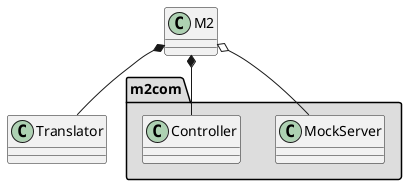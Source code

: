 @startuml
package "m2com" #DDDDDD {
  class MockServer
  class Controller
}

M2 *-- Controller
M2 *-- Translator
M2 o-- MockServer
@enduml
